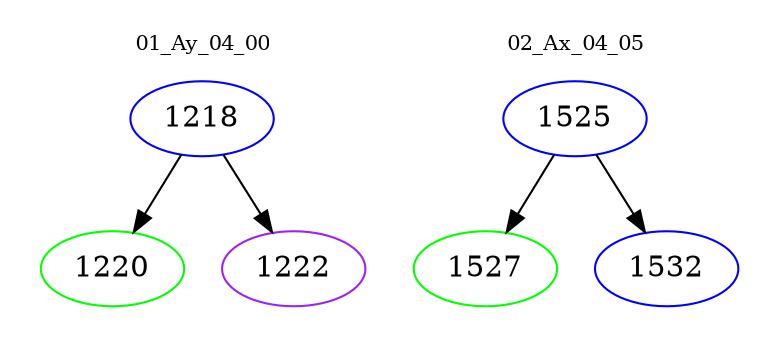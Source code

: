 digraph{
subgraph cluster_0 {
color = white
label = "01_Ay_04_00";
fontsize=10;
T0_1218 [label="1218", color="blue"]
T0_1218 -> T0_1220 [color="black"]
T0_1220 [label="1220", color="green"]
T0_1218 -> T0_1222 [color="black"]
T0_1222 [label="1222", color="purple"]
}
subgraph cluster_1 {
color = white
label = "02_Ax_04_05";
fontsize=10;
T1_1525 [label="1525", color="blue"]
T1_1525 -> T1_1527 [color="black"]
T1_1527 [label="1527", color="green"]
T1_1525 -> T1_1532 [color="black"]
T1_1532 [label="1532", color="blue"]
}
}
